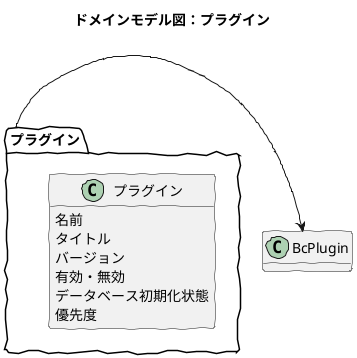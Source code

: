 @startuml
skinparam handwritten true
skinparam backgroundColor white
hide method

title ドメインモデル図：プラグイン

package プラグイン {
	
	class プラグイン {
		名前
		タイトル
		バージョン
		有効・無効
		データベース初期化状態
		優先度
	}

}

class BcPlugin {
	
}

プラグイン -right-> BcPlugin

@enduml
